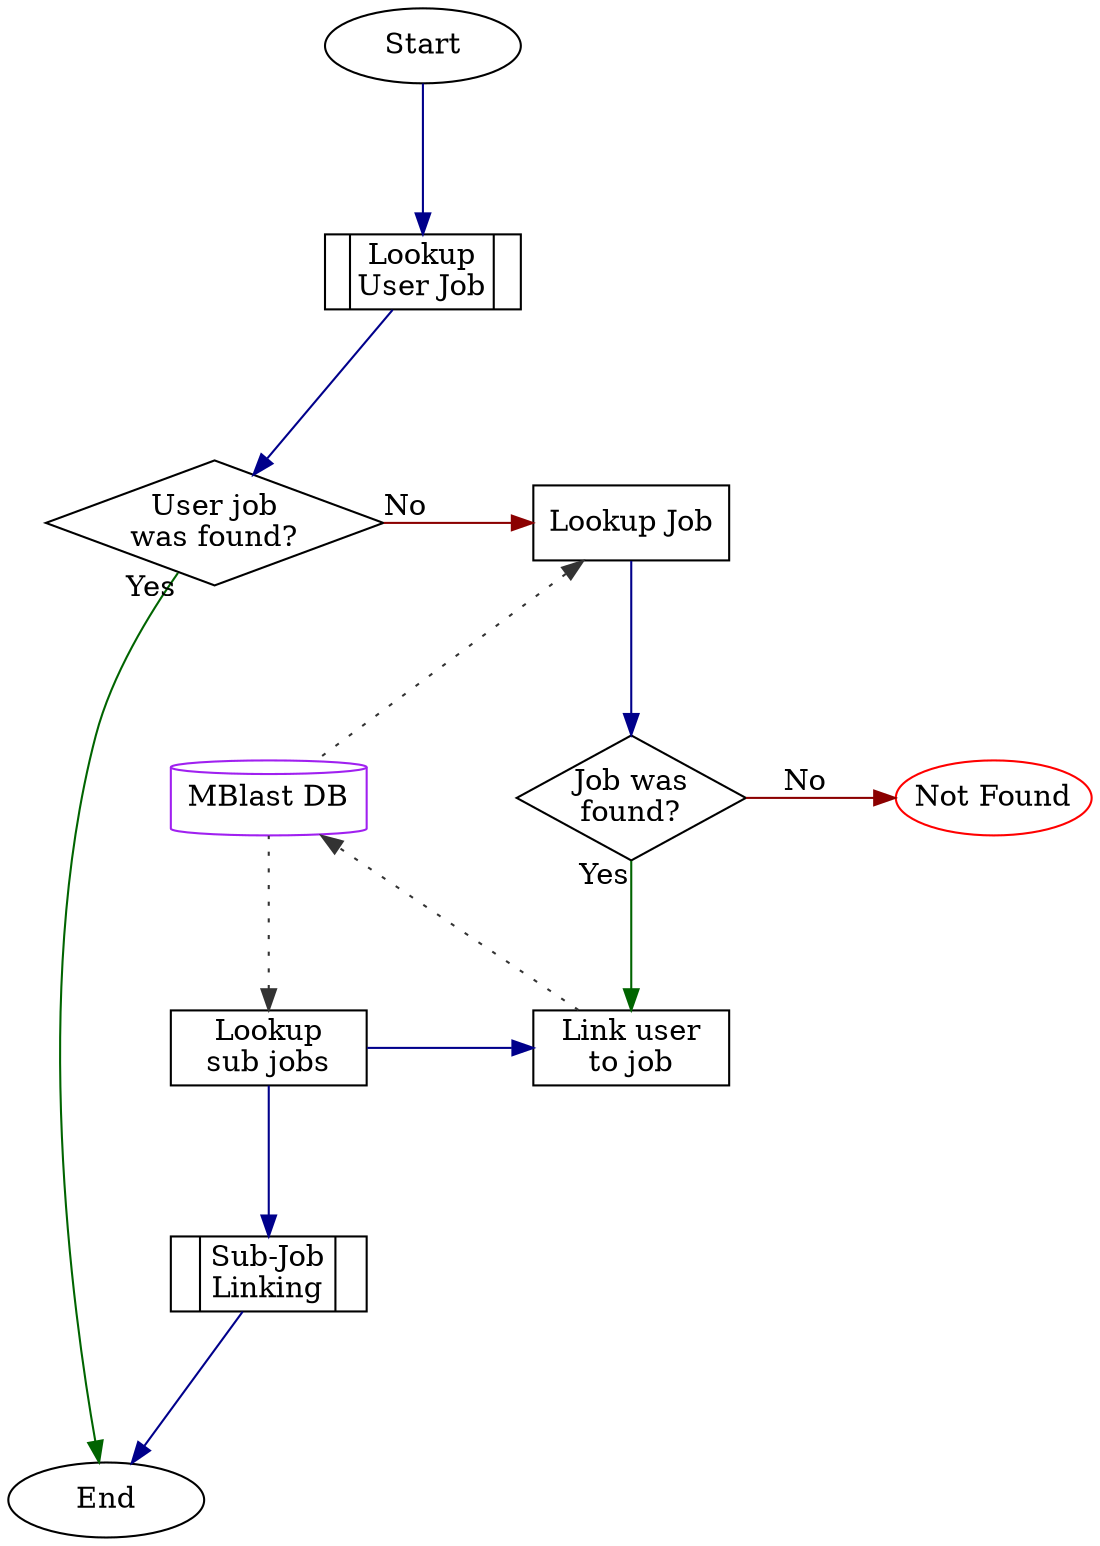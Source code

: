digraph {
  graph [nodesep=1, ranksep=1]
  node  [margin=0, shape=rect, width=1.3]
  edge  [color=darkblue]


  //
  // Nodes
  //

  {
    node [shape=oval]
    Start
    End
    Error [label="Not Found", color=red]
  }

  {
    node [shape=cylinder, color=purple]

    DB [label="MBlast DB"]
  }

  LookupUserJob   [label="|Lookup\nUser Job|", shape=record]
  UserJobWasFound [label="User job\nwas found?", shape=diamond]
  LookupJob       [label="Lookup Job"]
  JobWasFound     [label="Job was\nfound?", shape=diamond]
  LookupSubJobs   [label="Lookup\nsub jobs"]
  LinkUserToJob   [label="Link user\nto job"]
  SubJobLinking   [label="|Sub-Job\nLinking|", shape=record]


  //
  // Edges
  //

  Start           -> LookupUserJob

  LookupUserJob   -> UserJobWasFound

  UserJobWasFound -> End             [taillabel="Yes", color=darkgreen]
  UserJobWasFound -> LookupJob       [taillabel="No", color=darkred]

  LookupJob       -> DB              [dir=back, style=dotted, color="#333333"]
  LookupJob       -> JobWasFound

  JobWasFound     -> LinkUserToJob   [taillabel="Yes", color=darkgreen]
  JobWasFound     -> Error           [taillabel="    No", color=darkred]

  LinkUserToJob   -> DB              [style=dotted, color="#333333", constraint=false]
  LookupSubJobs   -> LinkUserToJob

  LookupSubJobs   -> DB              [dir=back, style=dotted, color="#333333"]
  LookupSubJobs   -> SubJobLinking

  SubJobLinking   -> End


  //
  // Formatting
  //
  { graph [rank=same]; LookupJob; UserJobWasFound }
  { graph [rank=same]; DB; JobWasFound }
  { graph [rank=same]; LinkUserToJob; LookupSubJobs }
  { graph [rank=same]; JobWasFound; Error }

  {
    edge [style=invis]

    LookupUserJob -> LookupJob -> Error
    UserJobWasFound -> DB
    Error -> LinkUserToJob
  }
}